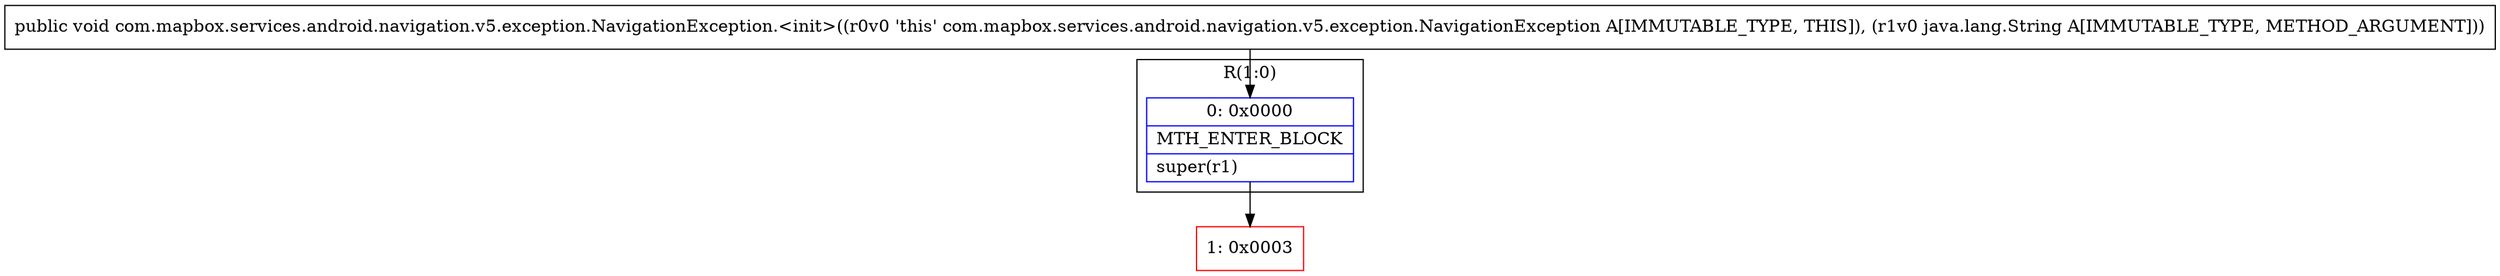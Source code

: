 digraph "CFG forcom.mapbox.services.android.navigation.v5.exception.NavigationException.\<init\>(Ljava\/lang\/String;)V" {
subgraph cluster_Region_175592240 {
label = "R(1:0)";
node [shape=record,color=blue];
Node_0 [shape=record,label="{0\:\ 0x0000|MTH_ENTER_BLOCK\l|super(r1)\l}"];
}
Node_1 [shape=record,color=red,label="{1\:\ 0x0003}"];
MethodNode[shape=record,label="{public void com.mapbox.services.android.navigation.v5.exception.NavigationException.\<init\>((r0v0 'this' com.mapbox.services.android.navigation.v5.exception.NavigationException A[IMMUTABLE_TYPE, THIS]), (r1v0 java.lang.String A[IMMUTABLE_TYPE, METHOD_ARGUMENT])) }"];
MethodNode -> Node_0;
Node_0 -> Node_1;
}

